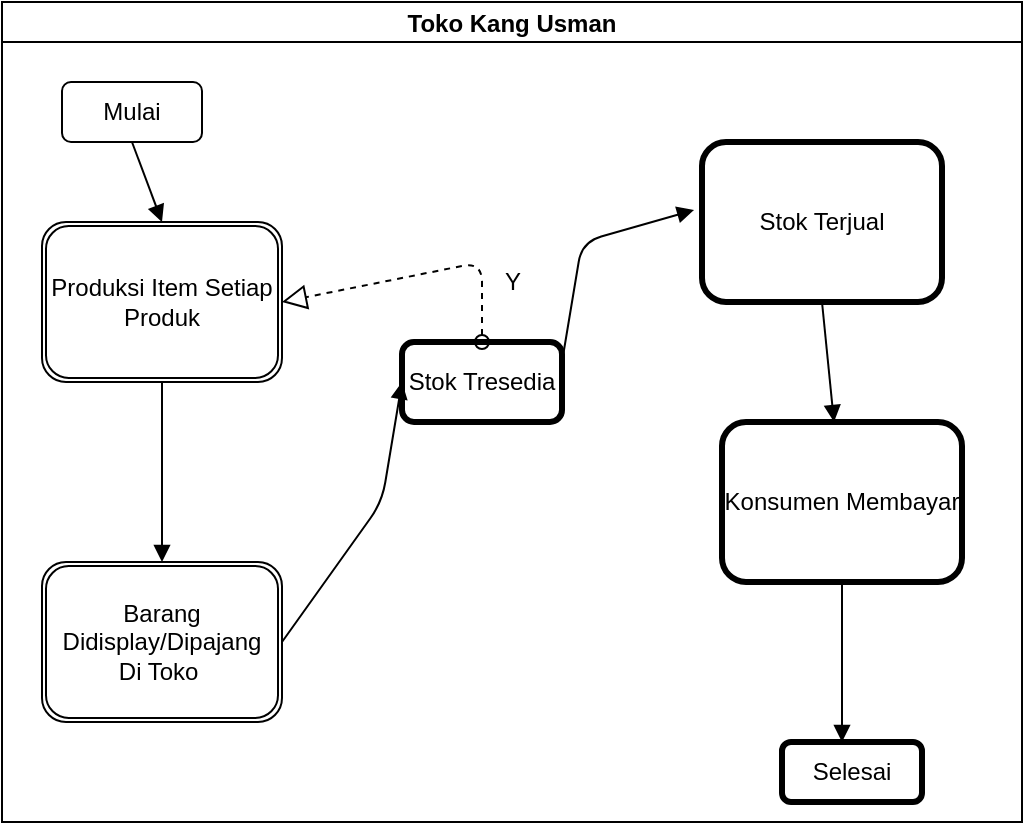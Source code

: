 <mxfile version="12.7.9" type="device"><diagram id="asKxfcgRf8qy8SYAXy6B" name="Page-1"><mxGraphModel dx="1108" dy="534" grid="1" gridSize="10" guides="1" tooltips="1" connect="1" arrows="1" fold="1" page="1" pageScale="1" pageWidth="850" pageHeight="1100" math="0" shadow="0"><root><mxCell id="0"/><mxCell id="1" parent="0"/><mxCell id="b0njmRy2GWjCe9DjhDEY-1" value="Toko Kang Usman" style="swimlane;startSize=20;" vertex="1" parent="1"><mxGeometry x="110" y="110" width="510" height="410" as="geometry"/></mxCell><mxCell id="b0njmRy2GWjCe9DjhDEY-2" value="Mulai" style="shape=ext;rounded=1;html=1;whiteSpace=wrap;" vertex="1" parent="b0njmRy2GWjCe9DjhDEY-1"><mxGeometry x="30" y="40" width="70" height="30" as="geometry"/></mxCell><mxCell id="b0njmRy2GWjCe9DjhDEY-3" value="Produksi Item Setiap Produk" style="shape=ext;rounded=1;html=1;whiteSpace=wrap;double=1;" vertex="1" parent="b0njmRy2GWjCe9DjhDEY-1"><mxGeometry x="20" y="110" width="120" height="80" as="geometry"/></mxCell><mxCell id="b0njmRy2GWjCe9DjhDEY-4" value="Barang Didisplay/Dipajang Di Toko&amp;nbsp;" style="shape=ext;rounded=1;html=1;whiteSpace=wrap;double=1;" vertex="1" parent="b0njmRy2GWjCe9DjhDEY-1"><mxGeometry x="20" y="280" width="120" height="80" as="geometry"/></mxCell><mxCell id="b0njmRy2GWjCe9DjhDEY-5" value="Stok Tresedia" style="shape=ext;rounded=1;html=1;whiteSpace=wrap;strokeWidth=3;" vertex="1" parent="b0njmRy2GWjCe9DjhDEY-1"><mxGeometry x="200" y="170" width="80" height="40" as="geometry"/></mxCell><mxCell id="b0njmRy2GWjCe9DjhDEY-6" value="Stok Terjual" style="shape=ext;rounded=1;html=1;whiteSpace=wrap;strokeWidth=3;" vertex="1" parent="b0njmRy2GWjCe9DjhDEY-1"><mxGeometry x="350" y="70" width="120" height="80" as="geometry"/></mxCell><mxCell id="b0njmRy2GWjCe9DjhDEY-7" value="Konsumen Membayar" style="shape=ext;rounded=1;html=1;whiteSpace=wrap;strokeWidth=3;" vertex="1" parent="b0njmRy2GWjCe9DjhDEY-1"><mxGeometry x="360" y="210" width="120" height="80" as="geometry"/></mxCell><mxCell id="b0njmRy2GWjCe9DjhDEY-8" value="Selesai" style="shape=ext;rounded=1;html=1;whiteSpace=wrap;strokeWidth=3;" vertex="1" parent="b0njmRy2GWjCe9DjhDEY-1"><mxGeometry x="390" y="370" width="70" height="30" as="geometry"/></mxCell><mxCell id="b0njmRy2GWjCe9DjhDEY-9" value="" style="endArrow=block;endFill=1;endSize=6;html=1;exitX=0.5;exitY=1;exitDx=0;exitDy=0;entryX=0.5;entryY=0;entryDx=0;entryDy=0;" edge="1" parent="b0njmRy2GWjCe9DjhDEY-1" source="b0njmRy2GWjCe9DjhDEY-2" target="b0njmRy2GWjCe9DjhDEY-3"><mxGeometry width="100" relative="1" as="geometry"><mxPoint x="400" y="160" as="sourcePoint"/><mxPoint x="500" y="160" as="targetPoint"/></mxGeometry></mxCell><mxCell id="b0njmRy2GWjCe9DjhDEY-10" value="" style="endArrow=block;endFill=1;endSize=6;html=1;exitX=0.5;exitY=1;exitDx=0;exitDy=0;entryX=0.5;entryY=0;entryDx=0;entryDy=0;" edge="1" parent="b0njmRy2GWjCe9DjhDEY-1" source="b0njmRy2GWjCe9DjhDEY-3" target="b0njmRy2GWjCe9DjhDEY-4"><mxGeometry width="100" relative="1" as="geometry"><mxPoint x="80" y="200" as="sourcePoint"/><mxPoint x="500" y="160" as="targetPoint"/></mxGeometry></mxCell><mxCell id="b0njmRy2GWjCe9DjhDEY-11" value="" style="endArrow=block;endFill=1;endSize=6;html=1;exitX=1;exitY=0.5;exitDx=0;exitDy=0;entryX=0;entryY=0.5;entryDx=0;entryDy=0;" edge="1" parent="b0njmRy2GWjCe9DjhDEY-1" source="b0njmRy2GWjCe9DjhDEY-4" target="b0njmRy2GWjCe9DjhDEY-5"><mxGeometry width="100" relative="1" as="geometry"><mxPoint x="400" y="160" as="sourcePoint"/><mxPoint x="500" y="160" as="targetPoint"/><Array as="points"><mxPoint x="190" y="250"/></Array></mxGeometry></mxCell><mxCell id="b0njmRy2GWjCe9DjhDEY-12" value="" style="startArrow=oval;startFill=0;startSize=7;endArrow=block;endFill=0;endSize=10;dashed=1;html=1;exitX=0.5;exitY=0;exitDx=0;exitDy=0;entryX=1;entryY=0.5;entryDx=0;entryDy=0;" edge="1" parent="b0njmRy2GWjCe9DjhDEY-1" source="b0njmRy2GWjCe9DjhDEY-5" target="b0njmRy2GWjCe9DjhDEY-3"><mxGeometry width="100" relative="1" as="geometry"><mxPoint x="400" y="160" as="sourcePoint"/><mxPoint x="500" y="160" as="targetPoint"/><Array as="points"><mxPoint x="240" y="130"/></Array></mxGeometry></mxCell><mxCell id="b0njmRy2GWjCe9DjhDEY-13" value="Y" style="text;html=1;align=center;verticalAlign=middle;resizable=0;points=[];autosize=1;" vertex="1" parent="b0njmRy2GWjCe9DjhDEY-1"><mxGeometry x="245" y="130" width="20" height="20" as="geometry"/></mxCell><mxCell id="b0njmRy2GWjCe9DjhDEY-14" value="" style="endArrow=block;endFill=1;endSize=6;html=1;exitX=1;exitY=0.25;exitDx=0;exitDy=0;entryX=-0.033;entryY=0.425;entryDx=0;entryDy=0;entryPerimeter=0;" edge="1" parent="b0njmRy2GWjCe9DjhDEY-1" source="b0njmRy2GWjCe9DjhDEY-5" target="b0njmRy2GWjCe9DjhDEY-6"><mxGeometry width="100" relative="1" as="geometry"><mxPoint x="400" y="160" as="sourcePoint"/><mxPoint x="500" y="160" as="targetPoint"/><Array as="points"><mxPoint x="290" y="120"/></Array></mxGeometry></mxCell><mxCell id="b0njmRy2GWjCe9DjhDEY-16" value="" style="endArrow=block;endFill=1;endSize=6;html=1;exitX=0.5;exitY=1;exitDx=0;exitDy=0;" edge="1" parent="b0njmRy2GWjCe9DjhDEY-1" source="b0njmRy2GWjCe9DjhDEY-6" target="b0njmRy2GWjCe9DjhDEY-7"><mxGeometry width="100" relative="1" as="geometry"><mxPoint x="400" y="160" as="sourcePoint"/><mxPoint x="500" y="160" as="targetPoint"/></mxGeometry></mxCell><mxCell id="b0njmRy2GWjCe9DjhDEY-18" value="" style="endArrow=block;endFill=1;endSize=6;html=1;exitX=0.5;exitY=1;exitDx=0;exitDy=0;" edge="1" parent="b0njmRy2GWjCe9DjhDEY-1" source="b0njmRy2GWjCe9DjhDEY-7"><mxGeometry width="100" relative="1" as="geometry"><mxPoint x="380" y="320" as="sourcePoint"/><mxPoint x="420" y="370" as="targetPoint"/></mxGeometry></mxCell></root></mxGraphModel></diagram></mxfile>